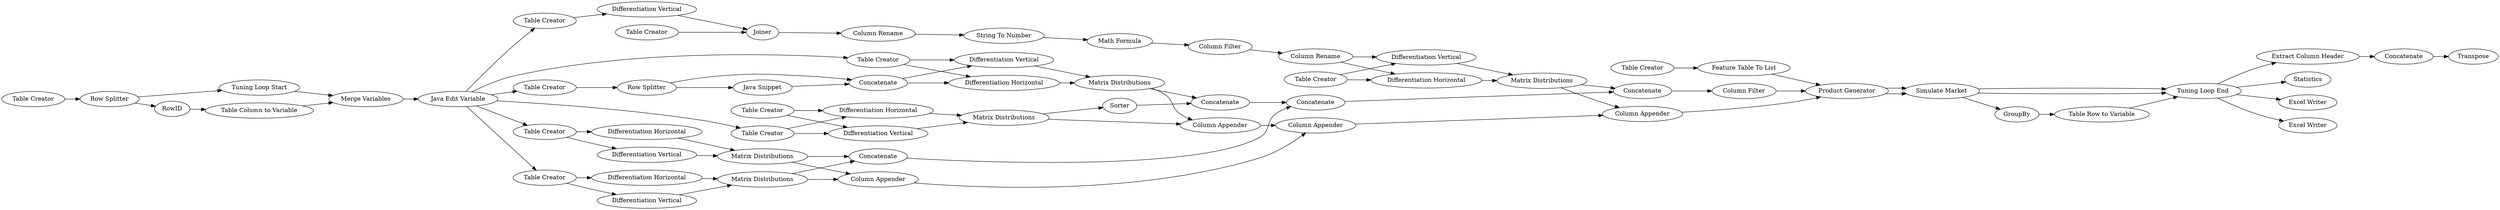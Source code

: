 digraph {
	16 [label="Table Creator"]
	17 [label="Matrix Distributions"]
	18 [label="Table Creator"]
	19 [label="Differentiation Vertical"]
	20 [label="Differentiation Horizontal"]
	21 [label="Differentiation Horizontal"]
	22 [label="Differentiation Vertical"]
	23 [label="Table Creator"]
	24 [label="Matrix Distributions"]
	25 [label="Table Creator"]
	26 [label=Sorter]
	27 [label="Table Creator"]
	29 [label="Matrix Distributions"]
	31 [label="Differentiation Horizontal"]
	32 [label="Differentiation Vertical"]
	38 [label="Differentiation Vertical"]
	39 [label="Table Creator"]
	40 [label="Table Creator"]
	41 [label=Joiner]
	42 [label="Column Rename"]
	44 [label="Math Formula"]
	50 [label="Column Filter"]
	51 [label="Column Rename"]
	52 [label="Differentiation Vertical"]
	53 [label="Differentiation Horizontal"]
	54 [label="Matrix Distributions"]
	55 [label="Differentiation Horizontal"]
	56 [label="Table Creator"]
	57 [label="Matrix Distributions"]
	58 [label="Differentiation Vertical"]
	59 [label="Table Creator"]
	60 [label="Table Creator"]
	63 [label="Feature Table To List"]
	66 [label=Concatenate]
	67 [label=Concatenate]
	69 [label=Concatenate]
	72 [label=Concatenate]
	74 [label="Product Generator"]
	75 [label="Column Filter"]
	76 [label="Simulate Market"]
	103 [label="Tuning Loop Start"]
	105 [label="Tuning Loop End"]
	106 [label=GroupBy]
	108 [label="Table Creator"]
	109 [label="Java Edit Variable"]
	110 [label="Row Splitter"]
	111 [label="Java Snippet"]
	112 [label=Concatenate]
	113 [label="Row Splitter"]
	116 [label=RowID]
	120 [label="Extract Column Header"]
	121 [label=Concatenate]
	122 [label=Transpose]
	129 [label=Statistics]
	130 [label="Excel Writer"]
	131 [label="Excel Writer"]
	132 [label="Table Row to Variable"]
	133 [label="Column Appender"]
	134 [label="Column Appender"]
	135 [label="Column Appender"]
	136 [label="Column Appender"]
	137 [label="String To Number"]
	138 [label="Merge Variables"]
	139 [label="Table Column to Variable"]
	120 -> 121
	121 -> 122
	16 -> 110
	17 -> 66
	17 -> 136
	18 -> 19
	18 -> 20
	19 -> 17
	20 -> 17
	21 -> 24
	22 -> 24
	23 -> 22
	23 -> 21
	24 -> 26
	24 -> 136
	25 -> 21
	25 -> 22
	26 -> 66
	27 -> 31
	27 -> 32
	29 -> 67
	29 -> 135
	31 -> 29
	32 -> 29
	38 -> 41
	39 -> 41
	40 -> 38
	41 -> 42
	42 -> 137
	44 -> 50
	50 -> 51
	51 -> 53
	51 -> 52
	52 -> 54
	53 -> 54
	54 -> 72
	54 -> 133
	55 -> 57
	56 -> 58
	56 -> 55
	57 -> 67
	57 -> 135
	58 -> 57
	59 -> 53
	59 -> 52
	60 -> 63
	63 -> 74
	66 -> 69
	67 -> 69
	69 -> 72
	72 -> 75
	74 -> 76
	74 -> 76
	75 -> 74
	76 -> 105
	76 -> 105
	76 -> 106
	103 -> 138
	105 -> 120
	105 -> 129
	105 -> 130
	105 -> 131
	106 -> 132
	108 -> 113
	109 -> 40
	109 -> 56
	109 -> 25
	109 -> 27
	109 -> 16
	109 -> 18
	110 -> 111
	110 -> 112
	111 -> 112
	112 -> 19
	112 -> 20
	113 -> 116
	113 -> 103
	116 -> 139
	132 -> 105
	133 -> 74
	134 -> 133
	135 -> 134
	136 -> 134
	137 -> 44
	138 -> 109
	139 -> 138
	rankdir=LR
}
